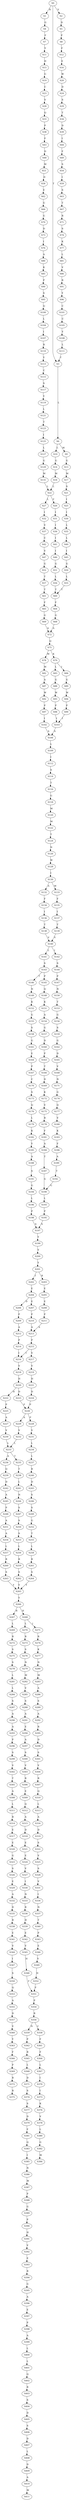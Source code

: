 strict digraph  {
	S0 -> S1 [ label = R ];
	S0 -> S2 [ label = V ];
	S0 -> S3 [ label = T ];
	S1 -> S4 [ label = G ];
	S2 -> S5 [ label = D ];
	S3 -> S6 [ label = L ];
	S4 -> S7 [ label = F ];
	S5 -> S8 [ label = P ];
	S6 -> S9 [ label = M ];
	S6 -> S10 [ label = L ];
	S7 -> S11 [ label = Y ];
	S8 -> S12 [ label = F ];
	S9 -> S13 [ label = G ];
	S10 -> S14 [ label = G ];
	S11 -> S15 [ label = H ];
	S12 -> S16 [ label = E ];
	S13 -> S17 [ label = M ];
	S14 -> S18 [ label = M ];
	S15 -> S19 [ label = G ];
	S16 -> S20 [ label = W ];
	S17 -> S21 [ label = S ];
	S18 -> S22 [ label = L ];
	S19 -> S23 [ label = C ];
	S20 -> S24 [ label = D ];
	S21 -> S25 [ label = I ];
	S22 -> S26 [ label = F ];
	S22 -> S27 [ label = L ];
	S23 -> S28 [ label = V ];
	S24 -> S29 [ label = S ];
	S25 -> S30 [ label = I ];
	S26 -> S31 [ label = I ];
	S27 -> S32 [ label = I ];
	S28 -> S33 [ label = Q ];
	S29 -> S34 [ label = T ];
	S30 -> S35 [ label = L ];
	S31 -> S36 [ label = I ];
	S32 -> S37 [ label = V ];
	S33 -> S38 [ label = P ];
	S34 -> S39 [ label = D ];
	S35 -> S40 [ label = L ];
	S36 -> S41 [ label = I ];
	S37 -> S42 [ label = C ];
	S38 -> S43 [ label = F ];
	S39 -> S44 [ label = I ];
	S40 -> S45 [ label = I ];
	S41 -> S46 [ label = I ];
	S42 -> S47 [ label = V ];
	S43 -> S48 [ label = D ];
	S44 -> S49 [ label = F ];
	S45 -> S50 [ label = G ];
	S46 -> S51 [ label = G ];
	S47 -> S52 [ label = G ];
	S48 -> S53 [ label = M ];
	S49 -> S54 [ label = S ];
	S50 -> S55 [ label = L ];
	S51 -> S56 [ label = L ];
	S52 -> S57 [ label = T ];
	S53 -> S58 [ label = D ];
	S54 -> S59 [ label = I ];
	S55 -> S60 [ label = T ];
	S56 -> S60 [ label = T ];
	S57 -> S61 [ label = T ];
	S58 -> S62 [ label = E ];
	S59 -> S63 [ label = S ];
	S60 -> S64 [ label = F ];
	S61 -> S65 [ label = F ];
	S62 -> S66 [ label = G ];
	S63 -> S67 [ label = T ];
	S64 -> S68 [ label = G ];
	S65 -> S69 [ label = G ];
	S66 -> S70 [ label = G ];
	S67 -> S71 [ label = R ];
	S68 -> S72 [ label = A ];
	S69 -> S72 [ label = A ];
	S70 -> S73 [ label = D ];
	S71 -> S74 [ label = S ];
	S72 -> S75 [ label = Q ];
	S73 -> S76 [ label = I ];
	S74 -> S77 [ label = K ];
	S75 -> S78 [ label = M ];
	S75 -> S79 [ label = K ];
	S76 -> S80 [ label = A ];
	S77 -> S81 [ label = L ];
	S78 -> S82 [ label = M ];
	S79 -> S83 [ label = L ];
	S79 -> S84 [ label = I ];
	S80 -> S85 [ label = K ];
	S81 -> S86 [ label = V ];
	S82 -> S87 [ label = A ];
	S83 -> S88 [ label = G ];
	S84 -> S89 [ label = G ];
	S85 -> S90 [ label = P ];
	S86 -> S91 [ label = R ];
	S87 -> S92 [ label = W ];
	S88 -> S93 [ label = W ];
	S89 -> S94 [ label = W ];
	S90 -> S95 [ label = S ];
	S91 -> S96 [ label = Y ];
	S92 -> S97 [ label = P ];
	S93 -> S98 [ label = P ];
	S94 -> S99 [ label = P ];
	S95 -> S100 [ label = Q ];
	S96 -> S101 [ label = C ];
	S97 -> S102 [ label = I ];
	S98 -> S103 [ label = I ];
	S99 -> S103 [ label = I ];
	S100 -> S104 [ label = L ];
	S101 -> S105 [ label = C ];
	S102 -> S106 [ label = S ];
	S103 -> S106 [ label = S ];
	S104 -> S107 [ label = I ];
	S105 -> S108 [ label = Y ];
	S106 -> S109 [ label = L ];
	S107 -> S110 [ label = R ];
	S108 -> S111 [ label = L ];
	S109 -> S112 [ label = I ];
	S110 -> S113 [ label = Y ];
	S111 -> S3 [ label = T ];
	S112 -> S114 [ label = S ];
	S113 -> S115 [ label = C ];
	S114 -> S116 [ label = T ];
	S115 -> S117 [ label = S ];
	S116 -> S118 [ label = G ];
	S117 -> S119 [ label = Y ];
	S118 -> S120 [ label = M ];
	S119 -> S121 [ label = L ];
	S120 -> S122 [ label = M ];
	S121 -> S123 [ label = T ];
	S122 -> S124 [ label = T ];
	S123 -> S125 [ label = I ];
	S124 -> S126 [ label = N ];
	S125 -> S127 [ label = L ];
	S126 -> S128 [ label = W ];
	S127 -> S129 [ label = G ];
	S128 -> S130 [ label = I ];
	S129 -> S131 [ label = M ];
	S130 -> S132 [ label = A ];
	S130 -> S133 [ label = M ];
	S131 -> S22 [ label = L ];
	S132 -> S134 [ label = F ];
	S133 -> S135 [ label = F ];
	S134 -> S136 [ label = I ];
	S135 -> S137 [ label = I ];
	S136 -> S138 [ label = T ];
	S137 -> S139 [ label = T ];
	S138 -> S140 [ label = V ];
	S139 -> S140 [ label = V ];
	S140 -> S141 [ label = L ];
	S140 -> S142 [ label = I ];
	S141 -> S143 [ label = S ];
	S142 -> S144 [ label = S ];
	S143 -> S145 [ label = P ];
	S143 -> S146 [ label = T ];
	S144 -> S147 [ label = P ];
	S145 -> S148 [ label = Q ];
	S146 -> S149 [ label = N ];
	S147 -> S150 [ label = N ];
	S148 -> S151 [ label = K ];
	S149 -> S152 [ label = K ];
	S150 -> S153 [ label = T ];
	S151 -> S154 [ label = A ];
	S152 -> S155 [ label = G ];
	S153 -> S156 [ label = G ];
	S154 -> S157 [ label = G ];
	S155 -> S158 [ label = S ];
	S156 -> S159 [ label = S ];
	S157 -> S160 [ label = D ];
	S158 -> S161 [ label = G ];
	S159 -> S162 [ label = G ];
	S160 -> S163 [ label = P ];
	S161 -> S164 [ label = E ];
	S162 -> S165 [ label = D ];
	S163 -> S166 [ label = T ];
	S164 -> S167 [ label = P ];
	S165 -> S168 [ label = V ];
	S166 -> S169 [ label = D ];
	S167 -> S170 [ label = C ];
	S168 -> S171 [ label = N ];
	S169 -> S172 [ label = K ];
	S170 -> S173 [ label = S ];
	S171 -> S174 [ label = G ];
	S172 -> S175 [ label = V ];
	S173 -> S176 [ label = Q ];
	S174 -> S177 [ label = Q ];
	S175 -> S178 [ label = R ];
	S176 -> S179 [ label = L ];
	S177 -> S180 [ label = V ];
	S178 -> S181 [ label = F ];
	S179 -> S182 [ label = K ];
	S180 -> S183 [ label = K ];
	S181 -> S184 [ label = A ];
	S182 -> S185 [ label = Y ];
	S183 -> S186 [ label = F ];
	S184 -> S187 [ label = T ];
	S185 -> S188 [ label = A ];
	S186 -> S189 [ label = A ];
	S187 -> S190 [ label = G ];
	S188 -> S191 [ label = S ];
	S189 -> S192 [ label = T ];
	S190 -> S193 [ label = L ];
	S191 -> S194 [ label = G ];
	S192 -> S190 [ label = G ];
	S193 -> S195 [ label = P ];
	S194 -> S196 [ label = L ];
	S195 -> S197 [ label = S ];
	S196 -> S198 [ label = P ];
	S197 -> S199 [ label = Y ];
	S198 -> S197 [ label = S ];
	S199 -> S200 [ label = V ];
	S200 -> S201 [ label = Y ];
	S201 -> S202 [ label = I ];
	S201 -> S203 [ label = R ];
	S202 -> S204 [ label = E ];
	S203 -> S205 [ label = E ];
	S204 -> S206 [ label = D ];
	S204 -> S207 [ label = E ];
	S205 -> S208 [ label = E ];
	S206 -> S209 [ label = P ];
	S207 -> S210 [ label = P ];
	S208 -> S211 [ label = P ];
	S209 -> S212 [ label = A ];
	S210 -> S213 [ label = A ];
	S211 -> S213 [ label = A ];
	S212 -> S214 [ label = P ];
	S213 -> S215 [ label = P ];
	S214 -> S216 [ label = I ];
	S215 -> S216 [ label = I ];
	S215 -> S217 [ label = V ];
	S216 -> S218 [ label = V ];
	S217 -> S219 [ label = V ];
	S218 -> S220 [ label = H ];
	S219 -> S221 [ label = H ];
	S220 -> S222 [ label = H ];
	S220 -> S223 [ label = D ];
	S221 -> S224 [ label = D ];
	S222 -> S225 [ label = P ];
	S223 -> S226 [ label = P ];
	S224 -> S226 [ label = P ];
	S225 -> S227 [ label = A ];
	S226 -> S228 [ label = P ];
	S226 -> S229 [ label = A ];
	S227 -> S230 [ label = V ];
	S228 -> S231 [ label = V ];
	S229 -> S232 [ label = V ];
	S230 -> S233 [ label = L ];
	S231 -> S234 [ label = L ];
	S232 -> S233 [ label = L ];
	S233 -> S235 [ label = T ];
	S233 -> S236 [ label = A ];
	S234 -> S237 [ label = L ];
	S235 -> S238 [ label = T ];
	S236 -> S239 [ label = Q ];
	S237 -> S240 [ label = R ];
	S238 -> S241 [ label = L ];
	S239 -> S242 [ label = D ];
	S240 -> S243 [ label = D ];
	S241 -> S244 [ label = N ];
	S242 -> S245 [ label = A ];
	S243 -> S246 [ label = S ];
	S244 -> S247 [ label = S ];
	S245 -> S248 [ label = P ];
	S246 -> S249 [ label = S ];
	S247 -> S250 [ label = S ];
	S248 -> S251 [ label = A ];
	S249 -> S252 [ label = G ];
	S250 -> S253 [ label = S ];
	S251 -> S254 [ label = A ];
	S252 -> S255 [ label = T ];
	S253 -> S256 [ label = L ];
	S254 -> S257 [ label = L ];
	S255 -> S258 [ label = L ];
	S256 -> S259 [ label = R ];
	S257 -> S260 [ label = R ];
	S258 -> S261 [ label = R ];
	S259 -> S262 [ label = S ];
	S260 -> S263 [ label = S ];
	S261 -> S264 [ label = S ];
	S262 -> S265 [ label = Y ];
	S263 -> S265 [ label = Y ];
	S264 -> S265 [ label = Y ];
	S265 -> S266 [ label = Y ];
	S266 -> S267 [ label = R ];
	S266 -> S268 [ label = H ];
	S267 -> S269 [ label = L ];
	S268 -> S270 [ label = L ];
	S268 -> S271 [ label = I ];
	S269 -> S272 [ label = R ];
	S270 -> S273 [ label = R ];
	S271 -> S274 [ label = R ];
	S272 -> S275 [ label = S ];
	S273 -> S276 [ label = S ];
	S274 -> S277 [ label = K ];
	S275 -> S278 [ label = S ];
	S276 -> S279 [ label = N ];
	S277 -> S280 [ label = N ];
	S278 -> S281 [ label = L ];
	S279 -> S282 [ label = M ];
	S280 -> S283 [ label = M ];
	S281 -> S284 [ label = L ];
	S282 -> S285 [ label = V ];
	S283 -> S286 [ label = A ];
	S284 -> S287 [ label = S ];
	S285 -> S288 [ label = S ];
	S286 -> S289 [ label = S ];
	S287 -> S290 [ label = A ];
	S288 -> S291 [ label = A ];
	S289 -> S292 [ label = A ];
	S290 -> S293 [ label = A ];
	S291 -> S294 [ label = E ];
	S292 -> S295 [ label = R ];
	S293 -> S296 [ label = P ];
	S294 -> S297 [ label = A ];
	S295 -> S298 [ label = D ];
	S296 -> S299 [ label = S ];
	S297 -> S300 [ label = S ];
	S298 -> S301 [ label = S ];
	S299 -> S302 [ label = V ];
	S300 -> S303 [ label = V ];
	S301 -> S304 [ label = V ];
	S302 -> S305 [ label = T ];
	S303 -> S306 [ label = R ];
	S304 -> S307 [ label = R ];
	S305 -> S308 [ label = A ];
	S306 -> S309 [ label = E ];
	S307 -> S310 [ label = Q ];
	S308 -> S311 [ label = L ];
	S309 -> S312 [ label = Q ];
	S310 -> S313 [ label = L ];
	S311 -> S314 [ label = R ];
	S312 -> S315 [ label = A ];
	S313 -> S316 [ label = A ];
	S314 -> S317 [ label = E ];
	S315 -> S318 [ label = D ];
	S316 -> S319 [ label = D ];
	S317 -> S320 [ label = E ];
	S318 -> S321 [ label = E ];
	S319 -> S322 [ label = S ];
	S320 -> S323 [ label = G ];
	S321 -> S324 [ label = E ];
	S322 -> S325 [ label = V ];
	S323 -> S326 [ label = S ];
	S324 -> S327 [ label = V ];
	S325 -> S328 [ label = S ];
	S326 -> S329 [ label = E ];
	S327 -> S330 [ label = I ];
	S328 -> S331 [ label = V ];
	S329 -> S332 [ label = A ];
	S330 -> S333 [ label = N ];
	S331 -> S334 [ label = I ];
	S332 -> S335 [ label = D ];
	S333 -> S336 [ label = R ];
	S334 -> S337 [ label = N ];
	S335 -> S338 [ label = R ];
	S336 -> S339 [ label = H ];
	S337 -> S340 [ label = T ];
	S338 -> S341 [ label = E ];
	S339 -> S342 [ label = E ];
	S340 -> S343 [ label = P ];
	S341 -> S344 [ label = V ];
	S342 -> S345 [ label = V ];
	S343 -> S346 [ label = E ];
	S344 -> S347 [ label = I ];
	S345 -> S348 [ label = H ];
	S346 -> S349 [ label = V ];
	S347 -> S350 [ label = S ];
	S348 -> S351 [ label = F ];
	S349 -> S352 [ label = H ];
	S350 -> S353 [ label = Q ];
	S351 -> S354 [ label = P ];
	S352 -> S351 [ label = F ];
	S353 -> S355 [ label = A ];
	S354 -> S356 [ label = R ];
	S355 -> S357 [ label = D ];
	S356 -> S358 [ label = C ];
	S356 -> S359 [ label = N ];
	S357 -> S360 [ label = V ];
	S358 -> S361 [ label = F ];
	S359 -> S362 [ label = P ];
	S360 -> S363 [ label = Y ];
	S361 -> S364 [ label = F ];
	S362 -> S365 [ label = R ];
	S363 -> S366 [ label = F ];
	S364 -> S367 [ label = L ];
	S365 -> S368 [ label = L ];
	S366 -> S369 [ label = P ];
	S367 -> S370 [ label = I ];
	S368 -> S371 [ label = D ];
	S369 -> S372 [ label = R ];
	S370 -> S373 [ label = I ];
	S371 -> S374 [ label = S ];
	S372 -> S375 [ label = R ];
	S373 -> S376 [ label = K ];
	S374 -> S377 [ label = S ];
	S376 -> S378 [ label = V ];
	S377 -> S379 [ label = D ];
	S378 -> S380 [ label = L ];
	S379 -> S381 [ label = F ];
	S380 -> S382 [ label = G ];
	S381 -> S383 [ label = Q ];
	S382 -> S384 [ label = M ];
	S383 -> S385 [ label = I ];
	S385 -> S386 [ label = N ];
	S386 -> S387 [ label = M ];
	S387 -> S388 [ label = P ];
	S388 -> S389 [ label = G ];
	S389 -> S390 [ label = P ];
	S390 -> S391 [ label = H ];
	S391 -> S392 [ label = V ];
	S392 -> S393 [ label = E ];
	S393 -> S394 [ label = R ];
	S394 -> S395 [ label = G ];
	S395 -> S396 [ label = A ];
	S396 -> S397 [ label = E ];
	S397 -> S398 [ label = P ];
	S398 -> S399 [ label = A ];
	S399 -> S400 [ label = L ];
	S400 -> S401 [ label = L ];
	S401 -> S402 [ label = Q ];
	S402 -> S403 [ label = R ];
	S403 -> S404 [ label = S ];
	S404 -> S405 [ label = D ];
	S405 -> S406 [ label = S ];
	S406 -> S407 [ label = D ];
	S407 -> S408 [ label = L ];
	S408 -> S409 [ label = D ];
	S409 -> S410 [ label = A ];
	S410 -> S411 [ label = M ];
}
